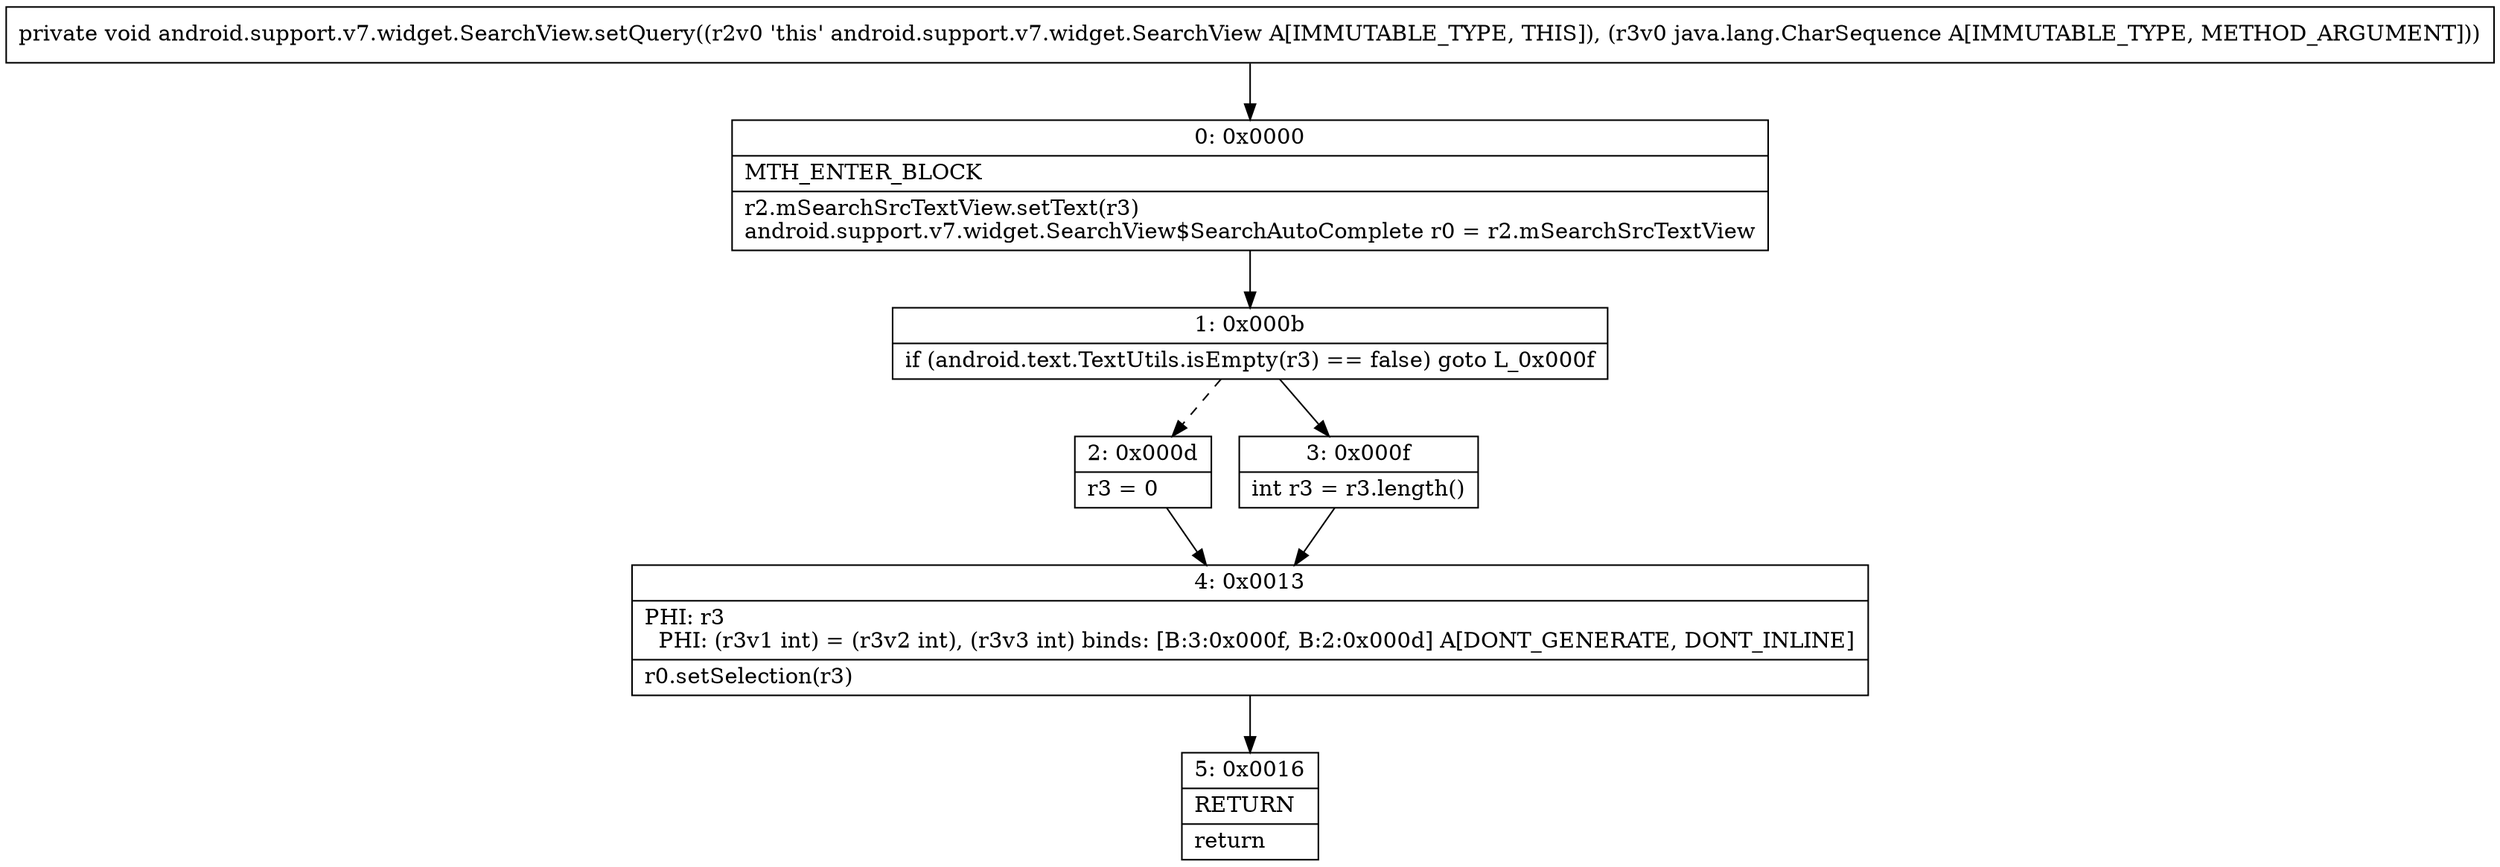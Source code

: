 digraph "CFG forandroid.support.v7.widget.SearchView.setQuery(Ljava\/lang\/CharSequence;)V" {
Node_0 [shape=record,label="{0\:\ 0x0000|MTH_ENTER_BLOCK\l|r2.mSearchSrcTextView.setText(r3)\landroid.support.v7.widget.SearchView$SearchAutoComplete r0 = r2.mSearchSrcTextView\l}"];
Node_1 [shape=record,label="{1\:\ 0x000b|if (android.text.TextUtils.isEmpty(r3) == false) goto L_0x000f\l}"];
Node_2 [shape=record,label="{2\:\ 0x000d|r3 = 0\l}"];
Node_3 [shape=record,label="{3\:\ 0x000f|int r3 = r3.length()\l}"];
Node_4 [shape=record,label="{4\:\ 0x0013|PHI: r3 \l  PHI: (r3v1 int) = (r3v2 int), (r3v3 int) binds: [B:3:0x000f, B:2:0x000d] A[DONT_GENERATE, DONT_INLINE]\l|r0.setSelection(r3)\l}"];
Node_5 [shape=record,label="{5\:\ 0x0016|RETURN\l|return\l}"];
MethodNode[shape=record,label="{private void android.support.v7.widget.SearchView.setQuery((r2v0 'this' android.support.v7.widget.SearchView A[IMMUTABLE_TYPE, THIS]), (r3v0 java.lang.CharSequence A[IMMUTABLE_TYPE, METHOD_ARGUMENT])) }"];
MethodNode -> Node_0;
Node_0 -> Node_1;
Node_1 -> Node_2[style=dashed];
Node_1 -> Node_3;
Node_2 -> Node_4;
Node_3 -> Node_4;
Node_4 -> Node_5;
}

